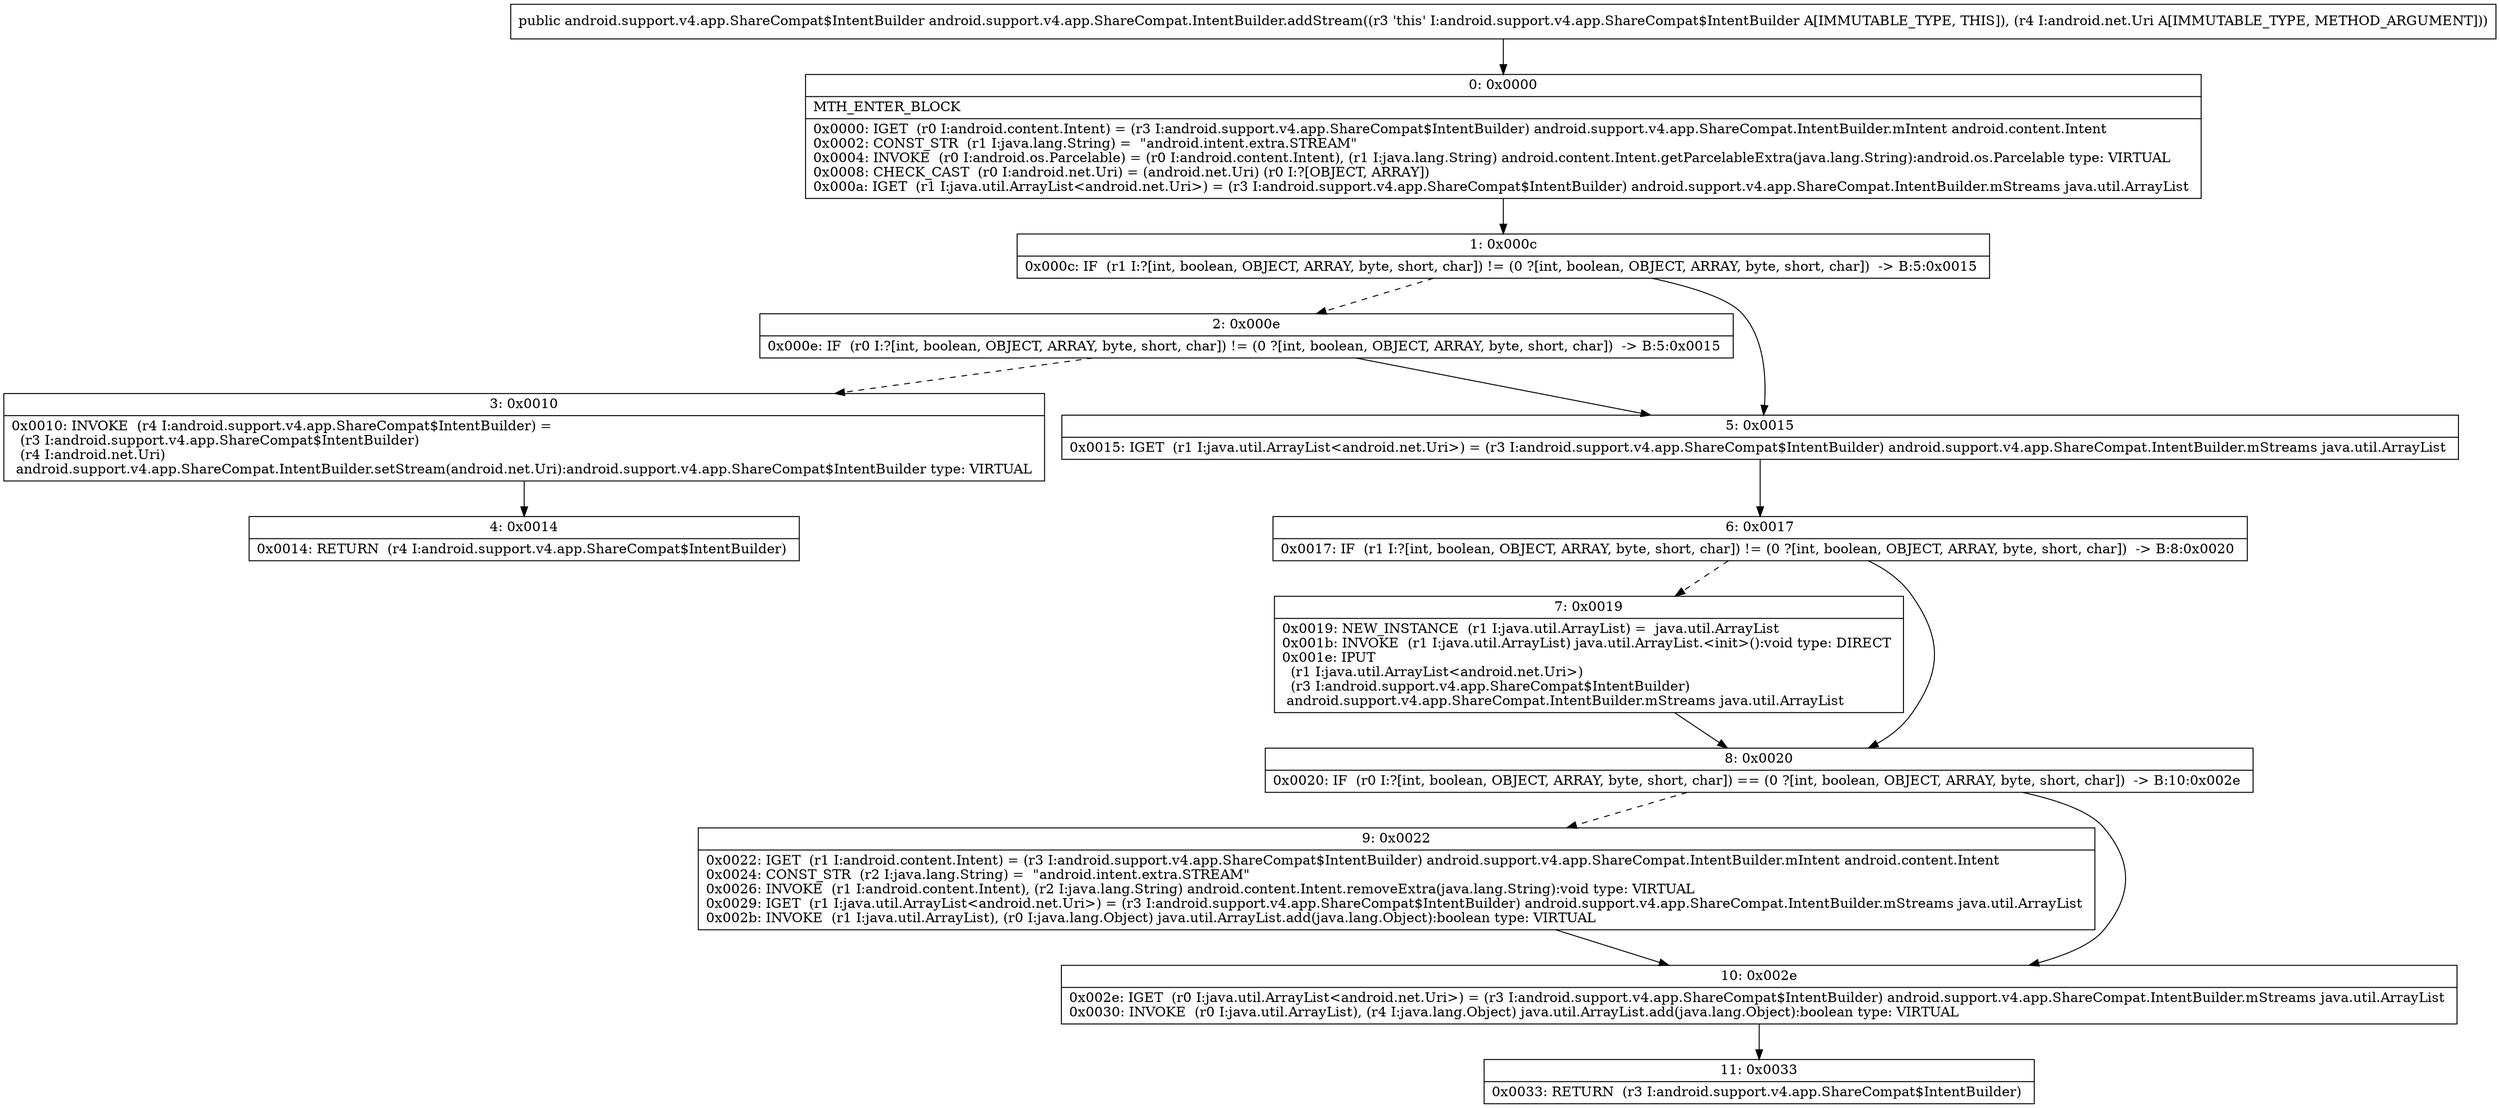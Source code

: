digraph "CFG forandroid.support.v4.app.ShareCompat.IntentBuilder.addStream(Landroid\/net\/Uri;)Landroid\/support\/v4\/app\/ShareCompat$IntentBuilder;" {
Node_0 [shape=record,label="{0\:\ 0x0000|MTH_ENTER_BLOCK\l|0x0000: IGET  (r0 I:android.content.Intent) = (r3 I:android.support.v4.app.ShareCompat$IntentBuilder) android.support.v4.app.ShareCompat.IntentBuilder.mIntent android.content.Intent \l0x0002: CONST_STR  (r1 I:java.lang.String) =  \"android.intent.extra.STREAM\" \l0x0004: INVOKE  (r0 I:android.os.Parcelable) = (r0 I:android.content.Intent), (r1 I:java.lang.String) android.content.Intent.getParcelableExtra(java.lang.String):android.os.Parcelable type: VIRTUAL \l0x0008: CHECK_CAST  (r0 I:android.net.Uri) = (android.net.Uri) (r0 I:?[OBJECT, ARRAY]) \l0x000a: IGET  (r1 I:java.util.ArrayList\<android.net.Uri\>) = (r3 I:android.support.v4.app.ShareCompat$IntentBuilder) android.support.v4.app.ShareCompat.IntentBuilder.mStreams java.util.ArrayList \l}"];
Node_1 [shape=record,label="{1\:\ 0x000c|0x000c: IF  (r1 I:?[int, boolean, OBJECT, ARRAY, byte, short, char]) != (0 ?[int, boolean, OBJECT, ARRAY, byte, short, char])  \-\> B:5:0x0015 \l}"];
Node_2 [shape=record,label="{2\:\ 0x000e|0x000e: IF  (r0 I:?[int, boolean, OBJECT, ARRAY, byte, short, char]) != (0 ?[int, boolean, OBJECT, ARRAY, byte, short, char])  \-\> B:5:0x0015 \l}"];
Node_3 [shape=record,label="{3\:\ 0x0010|0x0010: INVOKE  (r4 I:android.support.v4.app.ShareCompat$IntentBuilder) = \l  (r3 I:android.support.v4.app.ShareCompat$IntentBuilder)\l  (r4 I:android.net.Uri)\l android.support.v4.app.ShareCompat.IntentBuilder.setStream(android.net.Uri):android.support.v4.app.ShareCompat$IntentBuilder type: VIRTUAL \l}"];
Node_4 [shape=record,label="{4\:\ 0x0014|0x0014: RETURN  (r4 I:android.support.v4.app.ShareCompat$IntentBuilder) \l}"];
Node_5 [shape=record,label="{5\:\ 0x0015|0x0015: IGET  (r1 I:java.util.ArrayList\<android.net.Uri\>) = (r3 I:android.support.v4.app.ShareCompat$IntentBuilder) android.support.v4.app.ShareCompat.IntentBuilder.mStreams java.util.ArrayList \l}"];
Node_6 [shape=record,label="{6\:\ 0x0017|0x0017: IF  (r1 I:?[int, boolean, OBJECT, ARRAY, byte, short, char]) != (0 ?[int, boolean, OBJECT, ARRAY, byte, short, char])  \-\> B:8:0x0020 \l}"];
Node_7 [shape=record,label="{7\:\ 0x0019|0x0019: NEW_INSTANCE  (r1 I:java.util.ArrayList) =  java.util.ArrayList \l0x001b: INVOKE  (r1 I:java.util.ArrayList) java.util.ArrayList.\<init\>():void type: DIRECT \l0x001e: IPUT  \l  (r1 I:java.util.ArrayList\<android.net.Uri\>)\l  (r3 I:android.support.v4.app.ShareCompat$IntentBuilder)\l android.support.v4.app.ShareCompat.IntentBuilder.mStreams java.util.ArrayList \l}"];
Node_8 [shape=record,label="{8\:\ 0x0020|0x0020: IF  (r0 I:?[int, boolean, OBJECT, ARRAY, byte, short, char]) == (0 ?[int, boolean, OBJECT, ARRAY, byte, short, char])  \-\> B:10:0x002e \l}"];
Node_9 [shape=record,label="{9\:\ 0x0022|0x0022: IGET  (r1 I:android.content.Intent) = (r3 I:android.support.v4.app.ShareCompat$IntentBuilder) android.support.v4.app.ShareCompat.IntentBuilder.mIntent android.content.Intent \l0x0024: CONST_STR  (r2 I:java.lang.String) =  \"android.intent.extra.STREAM\" \l0x0026: INVOKE  (r1 I:android.content.Intent), (r2 I:java.lang.String) android.content.Intent.removeExtra(java.lang.String):void type: VIRTUAL \l0x0029: IGET  (r1 I:java.util.ArrayList\<android.net.Uri\>) = (r3 I:android.support.v4.app.ShareCompat$IntentBuilder) android.support.v4.app.ShareCompat.IntentBuilder.mStreams java.util.ArrayList \l0x002b: INVOKE  (r1 I:java.util.ArrayList), (r0 I:java.lang.Object) java.util.ArrayList.add(java.lang.Object):boolean type: VIRTUAL \l}"];
Node_10 [shape=record,label="{10\:\ 0x002e|0x002e: IGET  (r0 I:java.util.ArrayList\<android.net.Uri\>) = (r3 I:android.support.v4.app.ShareCompat$IntentBuilder) android.support.v4.app.ShareCompat.IntentBuilder.mStreams java.util.ArrayList \l0x0030: INVOKE  (r0 I:java.util.ArrayList), (r4 I:java.lang.Object) java.util.ArrayList.add(java.lang.Object):boolean type: VIRTUAL \l}"];
Node_11 [shape=record,label="{11\:\ 0x0033|0x0033: RETURN  (r3 I:android.support.v4.app.ShareCompat$IntentBuilder) \l}"];
MethodNode[shape=record,label="{public android.support.v4.app.ShareCompat$IntentBuilder android.support.v4.app.ShareCompat.IntentBuilder.addStream((r3 'this' I:android.support.v4.app.ShareCompat$IntentBuilder A[IMMUTABLE_TYPE, THIS]), (r4 I:android.net.Uri A[IMMUTABLE_TYPE, METHOD_ARGUMENT])) }"];
MethodNode -> Node_0;
Node_0 -> Node_1;
Node_1 -> Node_2[style=dashed];
Node_1 -> Node_5;
Node_2 -> Node_3[style=dashed];
Node_2 -> Node_5;
Node_3 -> Node_4;
Node_5 -> Node_6;
Node_6 -> Node_7[style=dashed];
Node_6 -> Node_8;
Node_7 -> Node_8;
Node_8 -> Node_9[style=dashed];
Node_8 -> Node_10;
Node_9 -> Node_10;
Node_10 -> Node_11;
}

